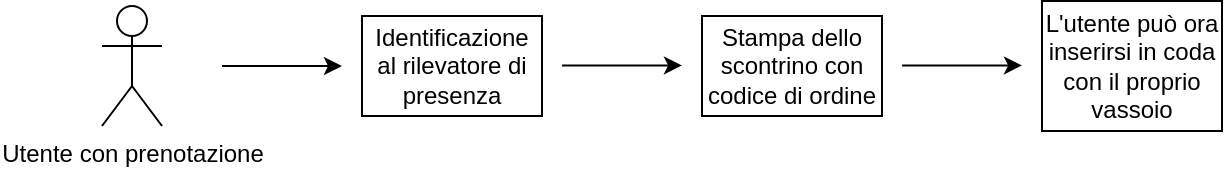 <mxfile version="23.1.5" type="device">
  <diagram name="Pagina-1" id="WI-r-n1mZ0VFuzGhTiAI">
    <mxGraphModel dx="1688" dy="683" grid="1" gridSize="10" guides="1" tooltips="1" connect="1" arrows="1" fold="1" page="1" pageScale="1" pageWidth="827" pageHeight="1169" math="0" shadow="0">
      <root>
        <mxCell id="0" />
        <mxCell id="1" parent="0" />
        <mxCell id="-c5Fi58AOrAe6KTaNTVH-1" value="Utente con prenotazione" style="shape=umlActor;verticalLabelPosition=bottom;verticalAlign=top;html=1;outlineConnect=0;" vertex="1" parent="1">
          <mxGeometry x="120" y="200" width="30" height="60" as="geometry" />
        </mxCell>
        <mxCell id="-c5Fi58AOrAe6KTaNTVH-2" value="" style="endArrow=classic;html=1;rounded=0;" edge="1" parent="1">
          <mxGeometry width="50" height="50" relative="1" as="geometry">
            <mxPoint x="180" y="230" as="sourcePoint" />
            <mxPoint x="240" y="230" as="targetPoint" />
          </mxGeometry>
        </mxCell>
        <mxCell id="-c5Fi58AOrAe6KTaNTVH-3" value="Identificazione al rilevatore di presenza" style="rounded=0;whiteSpace=wrap;html=1;" vertex="1" parent="1">
          <mxGeometry x="250" y="205" width="90" height="50" as="geometry" />
        </mxCell>
        <mxCell id="-c5Fi58AOrAe6KTaNTVH-4" value="" style="endArrow=classic;html=1;rounded=0;" edge="1" parent="1">
          <mxGeometry width="50" height="50" relative="1" as="geometry">
            <mxPoint x="350" y="229.71" as="sourcePoint" />
            <mxPoint x="410" y="229.71" as="targetPoint" />
          </mxGeometry>
        </mxCell>
        <mxCell id="-c5Fi58AOrAe6KTaNTVH-5" value="Stampa dello scontrino con codice di ordine" style="rounded=0;whiteSpace=wrap;html=1;" vertex="1" parent="1">
          <mxGeometry x="420" y="205" width="90" height="50" as="geometry" />
        </mxCell>
        <mxCell id="-c5Fi58AOrAe6KTaNTVH-6" value="L&#39;utente può ora inserirsi in coda con il proprio vassoio" style="rounded=0;whiteSpace=wrap;html=1;" vertex="1" parent="1">
          <mxGeometry x="590" y="197.5" width="90" height="65" as="geometry" />
        </mxCell>
        <mxCell id="-c5Fi58AOrAe6KTaNTVH-7" value="" style="endArrow=classic;html=1;rounded=0;" edge="1" parent="1">
          <mxGeometry width="50" height="50" relative="1" as="geometry">
            <mxPoint x="520" y="229.71" as="sourcePoint" />
            <mxPoint x="580" y="229.71" as="targetPoint" />
          </mxGeometry>
        </mxCell>
      </root>
    </mxGraphModel>
  </diagram>
</mxfile>
